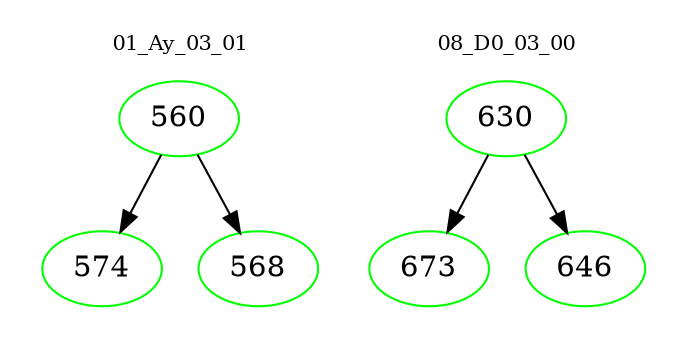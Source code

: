 digraph{
subgraph cluster_0 {
color = white
label = "01_Ay_03_01";
fontsize=10;
T0_560 [label="560", color="green"]
T0_560 -> T0_574 [color="black"]
T0_574 [label="574", color="green"]
T0_560 -> T0_568 [color="black"]
T0_568 [label="568", color="green"]
}
subgraph cluster_1 {
color = white
label = "08_D0_03_00";
fontsize=10;
T1_630 [label="630", color="green"]
T1_630 -> T1_673 [color="black"]
T1_673 [label="673", color="green"]
T1_630 -> T1_646 [color="black"]
T1_646 [label="646", color="green"]
}
}
